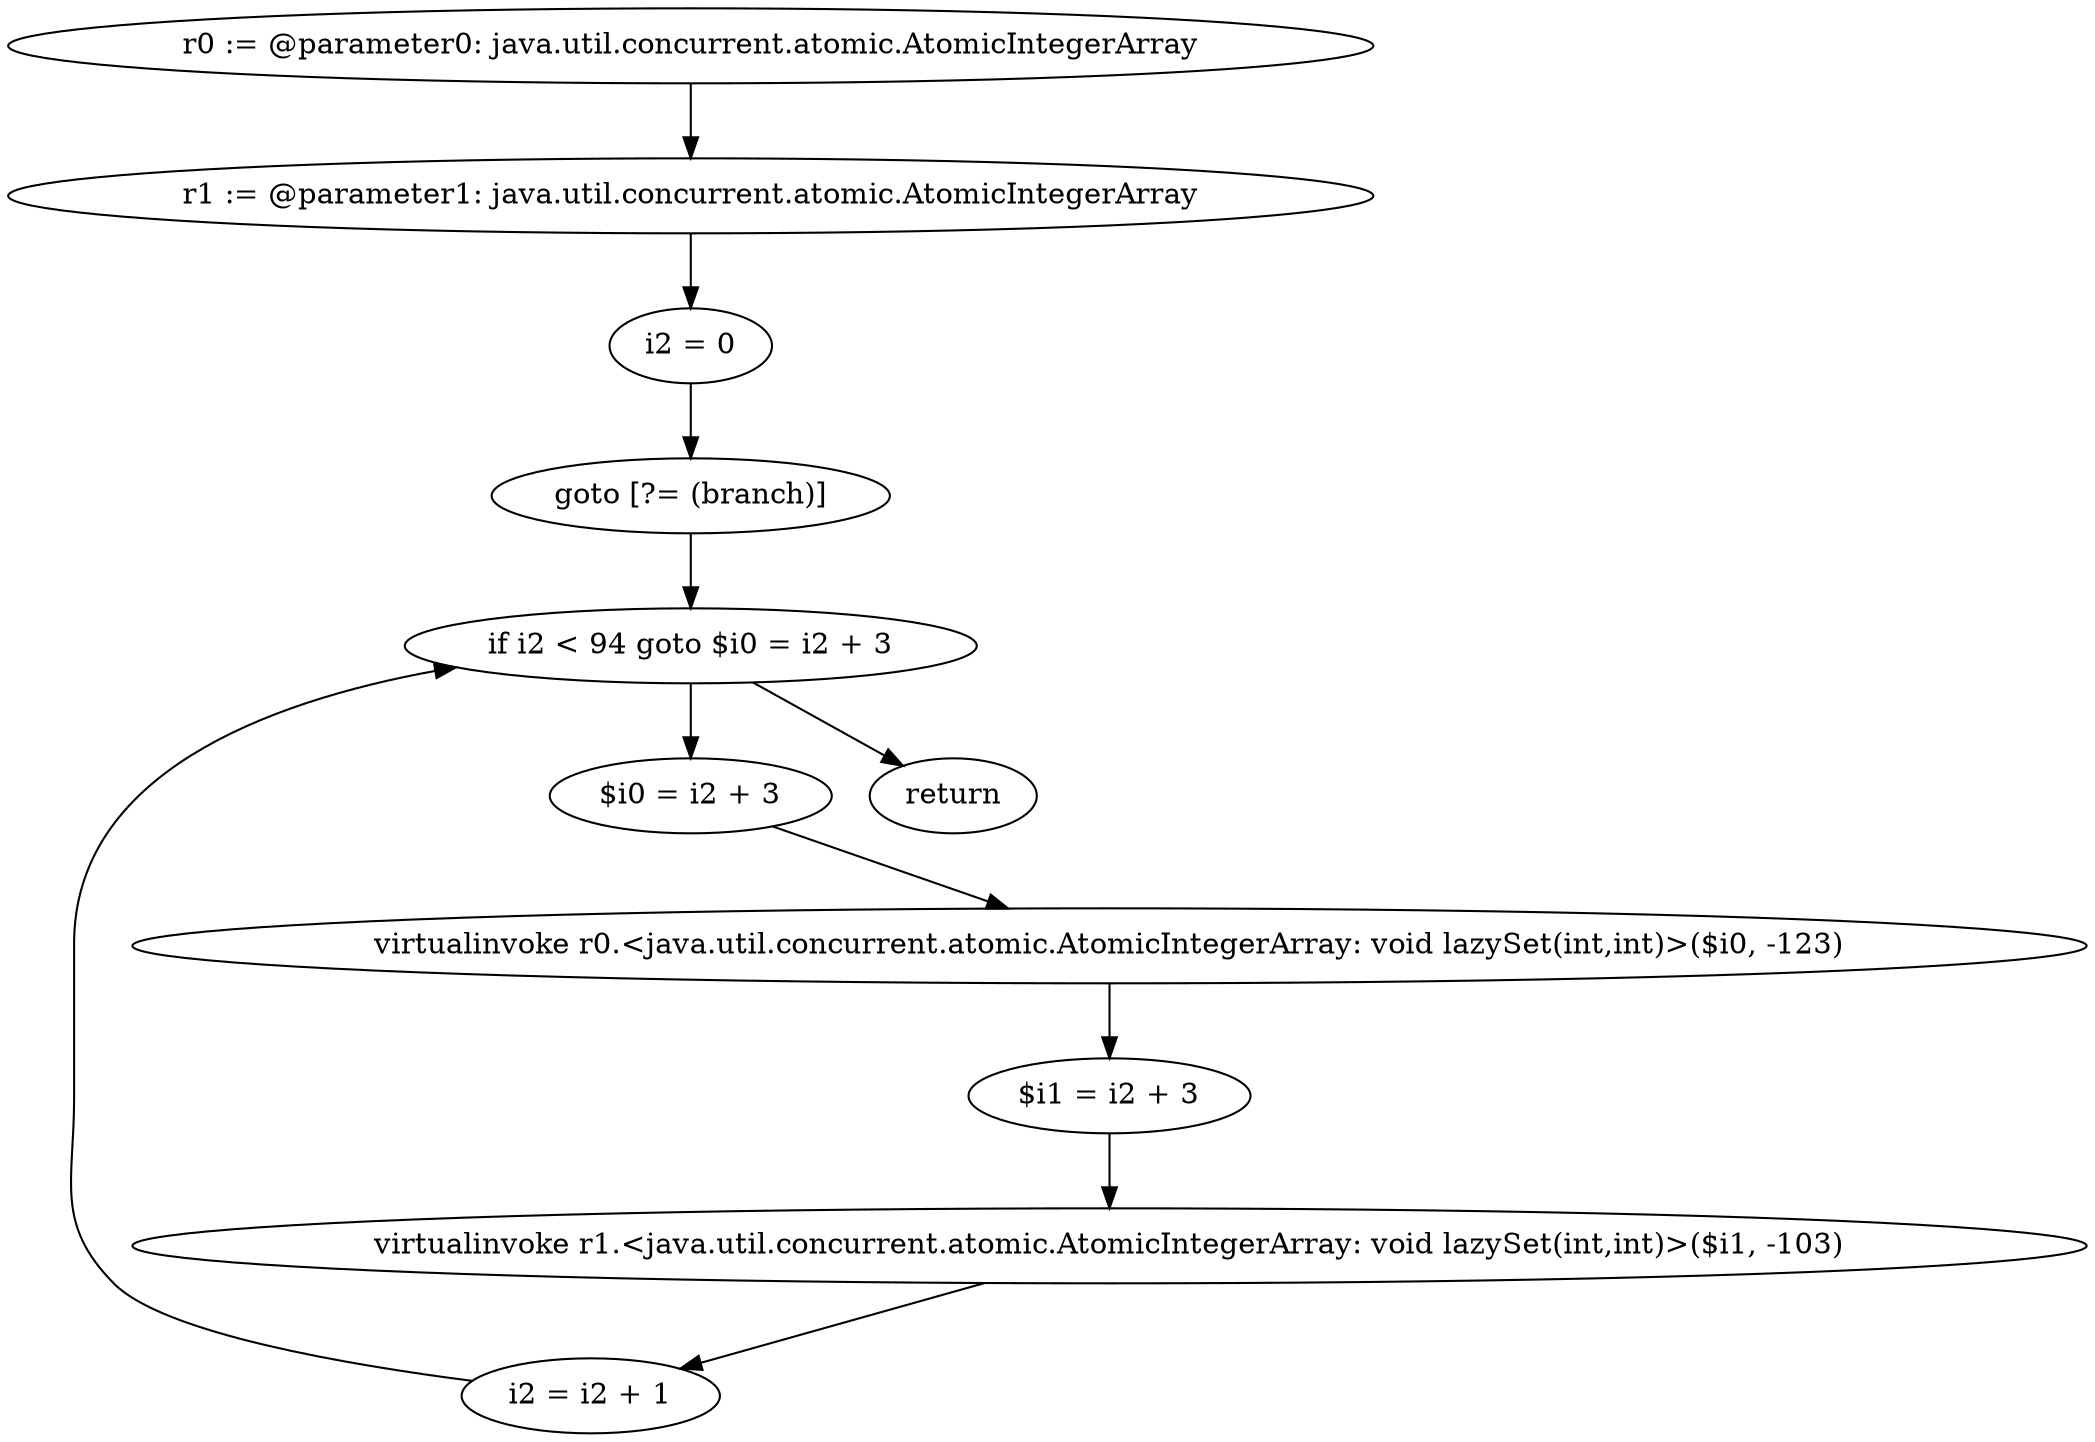 digraph "unitGraph" {
    "r0 := @parameter0: java.util.concurrent.atomic.AtomicIntegerArray"
    "r1 := @parameter1: java.util.concurrent.atomic.AtomicIntegerArray"
    "i2 = 0"
    "goto [?= (branch)]"
    "$i0 = i2 + 3"
    "virtualinvoke r0.<java.util.concurrent.atomic.AtomicIntegerArray: void lazySet(int,int)>($i0, -123)"
    "$i1 = i2 + 3"
    "virtualinvoke r1.<java.util.concurrent.atomic.AtomicIntegerArray: void lazySet(int,int)>($i1, -103)"
    "i2 = i2 + 1"
    "if i2 < 94 goto $i0 = i2 + 3"
    "return"
    "r0 := @parameter0: java.util.concurrent.atomic.AtomicIntegerArray"->"r1 := @parameter1: java.util.concurrent.atomic.AtomicIntegerArray";
    "r1 := @parameter1: java.util.concurrent.atomic.AtomicIntegerArray"->"i2 = 0";
    "i2 = 0"->"goto [?= (branch)]";
    "goto [?= (branch)]"->"if i2 < 94 goto $i0 = i2 + 3";
    "$i0 = i2 + 3"->"virtualinvoke r0.<java.util.concurrent.atomic.AtomicIntegerArray: void lazySet(int,int)>($i0, -123)";
    "virtualinvoke r0.<java.util.concurrent.atomic.AtomicIntegerArray: void lazySet(int,int)>($i0, -123)"->"$i1 = i2 + 3";
    "$i1 = i2 + 3"->"virtualinvoke r1.<java.util.concurrent.atomic.AtomicIntegerArray: void lazySet(int,int)>($i1, -103)";
    "virtualinvoke r1.<java.util.concurrent.atomic.AtomicIntegerArray: void lazySet(int,int)>($i1, -103)"->"i2 = i2 + 1";
    "i2 = i2 + 1"->"if i2 < 94 goto $i0 = i2 + 3";
    "if i2 < 94 goto $i0 = i2 + 3"->"return";
    "if i2 < 94 goto $i0 = i2 + 3"->"$i0 = i2 + 3";
}
